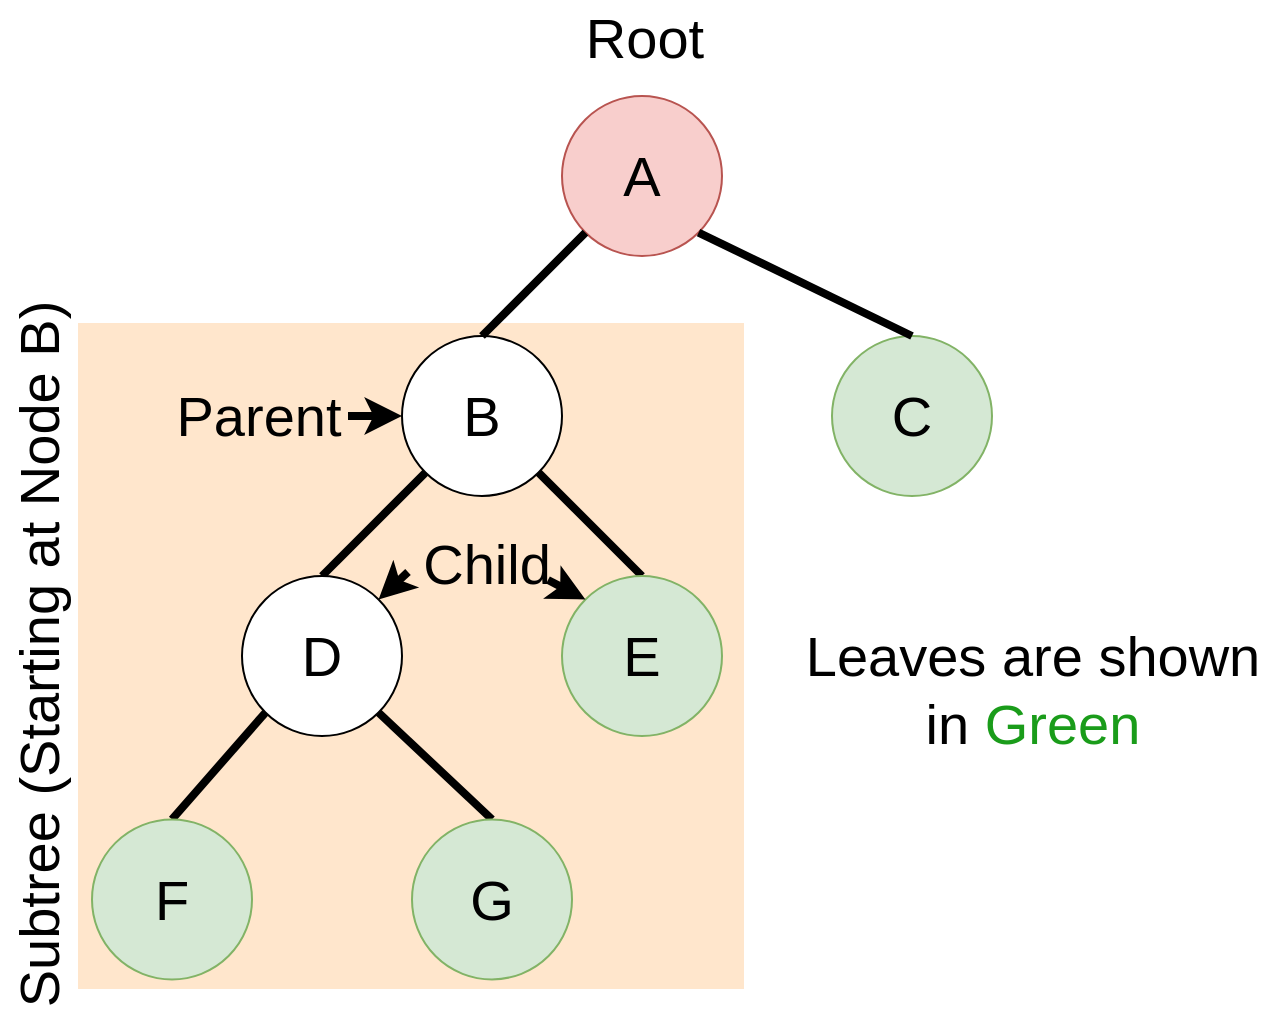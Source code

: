 <mxfile version="17.1.3" type="github"><diagram id="AcxEul4rqxnloCwpR2Gg" name="Page-1"><mxGraphModel dx="1422" dy="760" grid="0" gridSize="10" guides="1" tooltips="1" connect="1" arrows="1" fold="1" page="1" pageScale="1" pageWidth="850" pageHeight="1100" math="0" shadow="0"><root><mxCell id="0"/><mxCell id="1" parent="0"/><mxCell id="yaXl4GmHn6m4ePD4ovn0-27" value="" style="whiteSpace=wrap;html=1;aspect=fixed;fontSize=28;fillColor=#ffe6cc;strokeColor=none;rounded=0;glass=0;sketch=0;shadow=0;gradientColor=none;" vertex="1" parent="1"><mxGeometry x="143" y="193.5" width="333" height="333" as="geometry"/></mxCell><mxCell id="yaXl4GmHn6m4ePD4ovn0-3" value="&lt;font style=&quot;font-size: 28px&quot;&gt;A&lt;/font&gt;" style="ellipse;whiteSpace=wrap;html=1;aspect=fixed;fillColor=#f8cecc;strokeColor=#b85450;" vertex="1" parent="1"><mxGeometry x="385" y="80" width="80" height="80" as="geometry"/></mxCell><mxCell id="yaXl4GmHn6m4ePD4ovn0-16" value="" style="endArrow=none;html=1;rounded=0;strokeWidth=4;exitX=0.5;exitY=0;exitDx=0;exitDy=0;entryX=0;entryY=1;entryDx=0;entryDy=0;" edge="1" parent="1" source="yaXl4GmHn6m4ePD4ovn0-13" target="yaXl4GmHn6m4ePD4ovn0-4"><mxGeometry width="50" height="50" relative="1" as="geometry"><mxPoint x="365" y="340" as="sourcePoint"/><mxPoint x="440" y="380" as="targetPoint"/><Array as="points"/></mxGeometry></mxCell><mxCell id="yaXl4GmHn6m4ePD4ovn0-15" value="" style="endArrow=none;html=1;rounded=0;entryX=0.5;entryY=0;entryDx=0;entryDy=0;strokeWidth=4;exitX=1;exitY=1;exitDx=0;exitDy=0;" edge="1" parent="1" target="yaXl4GmHn6m4ePD4ovn0-14" source="yaXl4GmHn6m4ePD4ovn0-4"><mxGeometry width="50" height="50" relative="1" as="geometry"><mxPoint x="370" y="280" as="sourcePoint"/><mxPoint x="495" y="540" as="targetPoint"/><Array as="points"/></mxGeometry></mxCell><mxCell id="yaXl4GmHn6m4ePD4ovn0-23" value="" style="endArrow=none;html=1;rounded=0;strokeWidth=4;exitX=0.5;exitY=0;exitDx=0;exitDy=0;entryX=0;entryY=1;entryDx=0;entryDy=0;" edge="1" parent="1" source="yaXl4GmHn6m4ePD4ovn0-21" target="yaXl4GmHn6m4ePD4ovn0-13"><mxGeometry width="50" height="50" relative="1" as="geometry"><mxPoint x="290" y="461.72" as="sourcePoint"/><mxPoint x="241.716" y="390.004" as="targetPoint"/><Array as="points"/></mxGeometry></mxCell><mxCell id="yaXl4GmHn6m4ePD4ovn0-24" value="" style="endArrow=none;html=1;rounded=0;entryX=0.5;entryY=0;entryDx=0;entryDy=0;strokeWidth=4;exitX=1;exitY=1;exitDx=0;exitDy=0;" edge="1" parent="1" target="yaXl4GmHn6m4ePD4ovn0-22" source="yaXl4GmHn6m4ePD4ovn0-13"><mxGeometry width="50" height="50" relative="1" as="geometry"><mxPoint x="310" y="390" as="sourcePoint"/><mxPoint x="420" y="661.72" as="targetPoint"/><Array as="points"/></mxGeometry></mxCell><mxCell id="yaXl4GmHn6m4ePD4ovn0-25" value="Root" style="text;html=1;align=center;verticalAlign=middle;resizable=0;points=[];autosize=1;strokeColor=none;fillColor=none;fontSize=28;" vertex="1" parent="1"><mxGeometry x="391" y="32" width="69" height="38" as="geometry"/></mxCell><mxCell id="yaXl4GmHn6m4ePD4ovn0-4" value="&lt;font style=&quot;font-size: 28px&quot;&gt;B&lt;/font&gt;" style="ellipse;whiteSpace=wrap;html=1;aspect=fixed;" vertex="1" parent="1"><mxGeometry x="305" y="200" width="80" height="80" as="geometry"/></mxCell><mxCell id="yaXl4GmHn6m4ePD4ovn0-5" value="&lt;font style=&quot;font-size: 28px&quot;&gt;C&lt;/font&gt;" style="ellipse;whiteSpace=wrap;html=1;aspect=fixed;fillColor=#d5e8d4;strokeColor=#82b366;" vertex="1" parent="1"><mxGeometry x="520" y="200" width="80" height="80" as="geometry"/></mxCell><mxCell id="yaXl4GmHn6m4ePD4ovn0-6" value="" style="endArrow=none;html=1;rounded=0;entryX=0.5;entryY=0;entryDx=0;entryDy=0;exitX=1;exitY=1;exitDx=0;exitDy=0;strokeWidth=4;" edge="1" parent="1" source="yaXl4GmHn6m4ePD4ovn0-3" target="yaXl4GmHn6m4ePD4ovn0-5"><mxGeometry width="50" height="50" relative="1" as="geometry"><mxPoint x="520" y="420" as="sourcePoint"/><mxPoint x="570" y="370" as="targetPoint"/><Array as="points"/></mxGeometry></mxCell><mxCell id="yaXl4GmHn6m4ePD4ovn0-8" value="" style="endArrow=none;html=1;rounded=0;strokeWidth=4;exitX=0.5;exitY=0;exitDx=0;exitDy=0;" edge="1" parent="1" source="yaXl4GmHn6m4ePD4ovn0-4" target="yaXl4GmHn6m4ePD4ovn0-3"><mxGeometry width="50" height="50" relative="1" as="geometry"><mxPoint x="440" y="170" as="sourcePoint"/><mxPoint x="515" y="210" as="targetPoint"/><Array as="points"/></mxGeometry></mxCell><mxCell id="yaXl4GmHn6m4ePD4ovn0-28" value="Subtree (Starting at Node B)" style="text;html=1;align=center;verticalAlign=middle;resizable=0;points=[];autosize=1;strokeColor=none;fillColor=none;fontSize=28;rotation=-90;" vertex="1" parent="1"><mxGeometry x="-58" y="341" width="363" height="38" as="geometry"/></mxCell><mxCell id="yaXl4GmHn6m4ePD4ovn0-21" value="&lt;font style=&quot;font-size: 28px&quot;&gt;F&lt;/font&gt;" style="ellipse;whiteSpace=wrap;html=1;aspect=fixed;fillColor=#d5e8d4;strokeColor=#82b366;" vertex="1" parent="1"><mxGeometry x="150" y="441.72" width="80" height="80" as="geometry"/></mxCell><mxCell id="yaXl4GmHn6m4ePD4ovn0-22" value="&lt;font style=&quot;font-size: 28px&quot;&gt;G&lt;/font&gt;" style="ellipse;whiteSpace=wrap;html=1;aspect=fixed;fillColor=#d5e8d4;strokeColor=#82b366;" vertex="1" parent="1"><mxGeometry x="310" y="441.72" width="80" height="80" as="geometry"/></mxCell><mxCell id="yaXl4GmHn6m4ePD4ovn0-13" value="&lt;font style=&quot;font-size: 28px&quot;&gt;D&lt;/font&gt;" style="ellipse;whiteSpace=wrap;html=1;aspect=fixed;" vertex="1" parent="1"><mxGeometry x="225" y="320" width="80" height="80" as="geometry"/></mxCell><mxCell id="yaXl4GmHn6m4ePD4ovn0-14" value="&lt;font style=&quot;font-size: 28px&quot;&gt;E&lt;/font&gt;" style="ellipse;whiteSpace=wrap;html=1;aspect=fixed;fillColor=#d5e8d4;strokeColor=#82b366;" vertex="1" parent="1"><mxGeometry x="385" y="320" width="80" height="80" as="geometry"/></mxCell><mxCell id="yaXl4GmHn6m4ePD4ovn0-33" value="" style="edgeStyle=orthogonalEdgeStyle;rounded=0;orthogonalLoop=1;jettySize=auto;html=1;fontSize=28;strokeWidth=4;" edge="1" parent="1" source="yaXl4GmHn6m4ePD4ovn0-29" target="yaXl4GmHn6m4ePD4ovn0-4"><mxGeometry relative="1" as="geometry"/></mxCell><mxCell id="yaXl4GmHn6m4ePD4ovn0-29" value="Parent" style="text;html=1;align=center;verticalAlign=middle;resizable=0;points=[];autosize=1;strokeColor=none;fillColor=none;fontSize=28;" vertex="1" parent="1"><mxGeometry x="187" y="221" width="91" height="38" as="geometry"/></mxCell><mxCell id="yaXl4GmHn6m4ePD4ovn0-30" value="Child" style="text;html=1;align=center;verticalAlign=middle;resizable=0;points=[];autosize=1;strokeColor=none;fillColor=none;fontSize=28;" vertex="1" parent="1"><mxGeometry x="310" y="295" width="74" height="38" as="geometry"/></mxCell><mxCell id="yaXl4GmHn6m4ePD4ovn0-31" value="" style="endArrow=classic;html=1;rounded=0;fontSize=28;strokeWidth=4;entryX=0;entryY=0;entryDx=0;entryDy=0;" edge="1" parent="1" target="yaXl4GmHn6m4ePD4ovn0-14"><mxGeometry width="50" height="50" relative="1" as="geometry"><mxPoint x="378" y="322" as="sourcePoint"/><mxPoint x="428" y="272" as="targetPoint"/></mxGeometry></mxCell><mxCell id="yaXl4GmHn6m4ePD4ovn0-32" value="" style="endArrow=classic;html=1;rounded=0;fontSize=28;strokeWidth=4;exitX=-0.027;exitY=0.605;exitDx=0;exitDy=0;exitPerimeter=0;entryX=1;entryY=0;entryDx=0;entryDy=0;" edge="1" parent="1" source="yaXl4GmHn6m4ePD4ovn0-30" target="yaXl4GmHn6m4ePD4ovn0-13"><mxGeometry width="50" height="50" relative="1" as="geometry"><mxPoint x="313" y="321" as="sourcePoint"/><mxPoint x="281.5" y="327" as="targetPoint"/></mxGeometry></mxCell><mxCell id="yaXl4GmHn6m4ePD4ovn0-37" value="&lt;div&gt;Leaves are shown&lt;/div&gt;&lt;div&gt;in &lt;font color=&quot;#1A9C1A&quot;&gt;Green&lt;/font&gt;&lt;br&gt;&lt;/div&gt;" style="text;html=1;align=center;verticalAlign=middle;resizable=0;points=[];autosize=1;strokeColor=none;fillColor=none;fontSize=28;" vertex="1" parent="1"><mxGeometry x="502" y="341" width="235" height="72" as="geometry"/></mxCell></root></mxGraphModel></diagram></mxfile>
